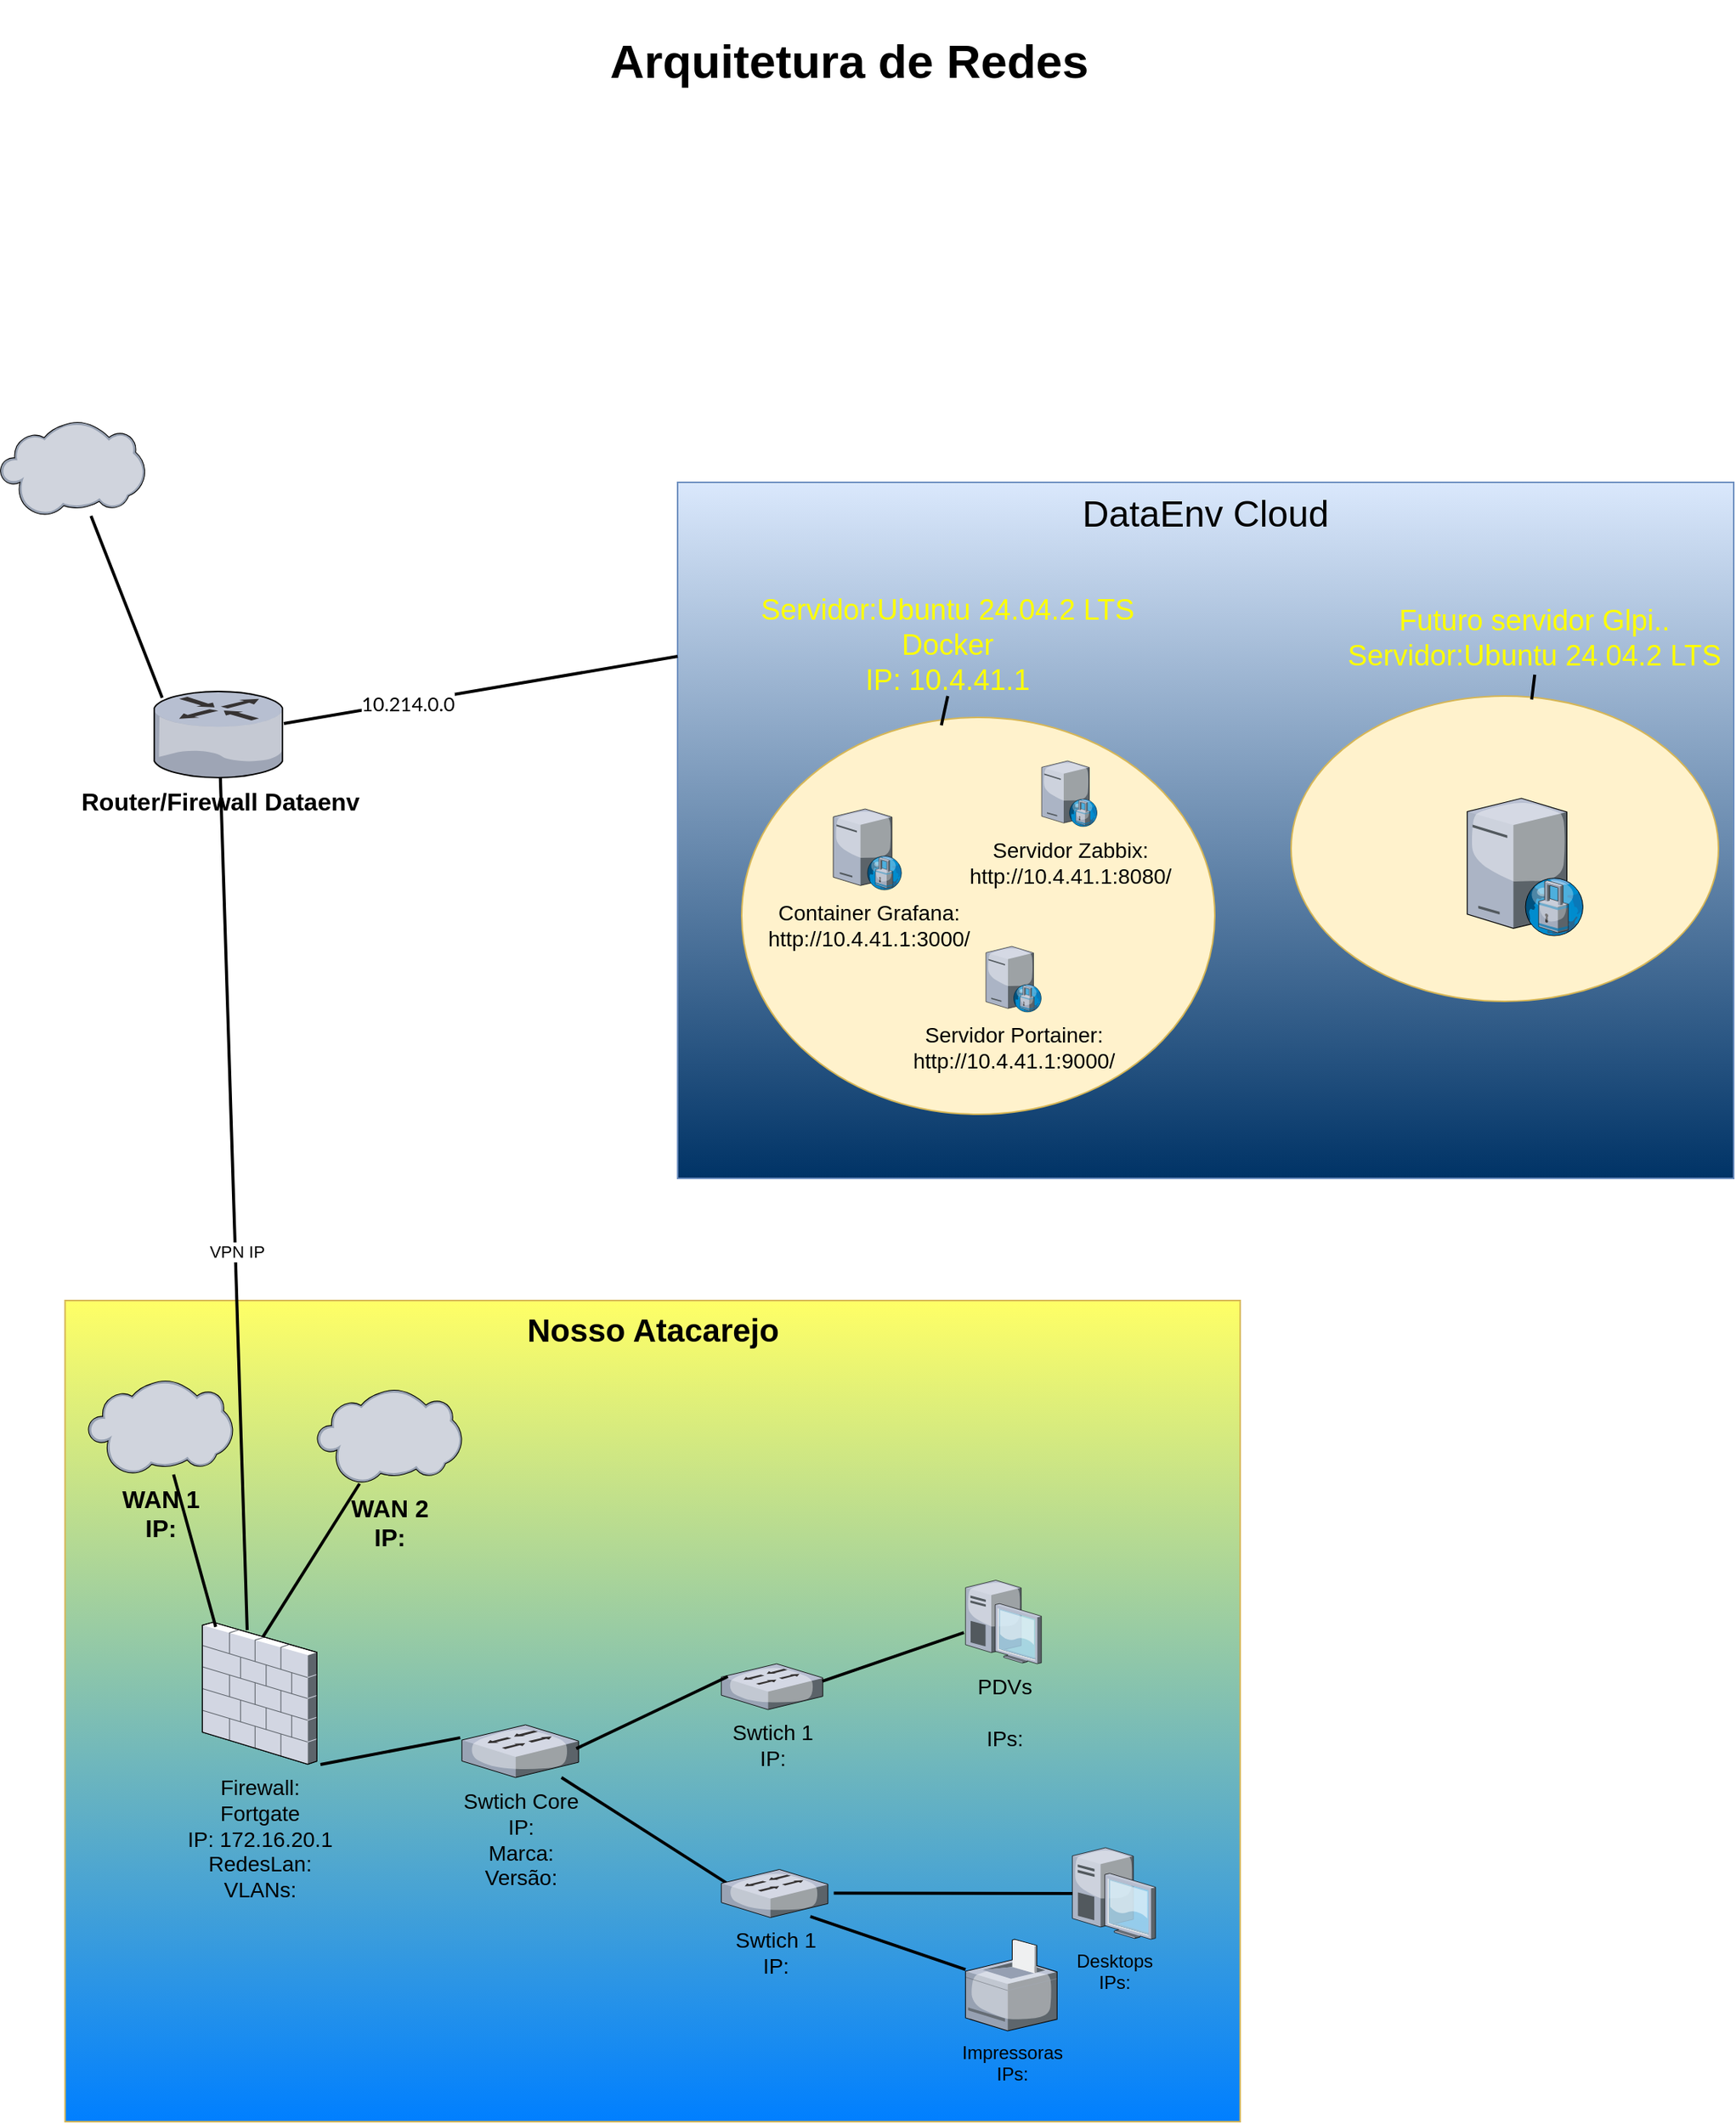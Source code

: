 <mxfile version="26.1.3">
  <diagram name="Page-1" id="e3a06f82-3646-2815-327d-82caf3d4e204">
    <mxGraphModel dx="2037" dy="1127" grid="0" gridSize="10" guides="1" tooltips="1" connect="1" arrows="1" fold="1" page="1" pageScale="1.5" pageWidth="827" pageHeight="1169" background="none" math="0" shadow="0">
      <root>
        <mxCell id="0" style=";html=1;" />
        <mxCell id="1" style=";html=1;" parent="0" />
        <mxCell id="6a7d8f32e03d9370-60" value="&lt;font style=&quot;font-size: 24px;&quot;&gt;DataEnv Cloud&lt;/font&gt;" style="whiteSpace=wrap;html=1;fillColor=#dae8fc;fontSize=14;strokeColor=#6c8ebf;verticalAlign=top;gradientColor=#003366;" parent="1" vertex="1">
          <mxGeometry x="508" y="348" width="692" height="456" as="geometry" />
        </mxCell>
        <mxCell id="eO3I2PJSA5BFwuN0Dlqp-1" value="" style="ellipse;whiteSpace=wrap;html=1;fillColor=#fff2cc;strokeColor=#d6b656;" vertex="1" parent="1">
          <mxGeometry x="550" y="502" width="310" height="260" as="geometry" />
        </mxCell>
        <mxCell id="6a7d8f32e03d9370-61" value="&lt;font style=&quot;font-size: 21px;&quot;&gt;&lt;b&gt;Nosso Atacarejo&lt;/b&gt;&lt;/font&gt;" style="whiteSpace=wrap;html=1;fillColor=#FFFF66;fontSize=14;strokeColor=#d6b656;verticalAlign=top;gradientColor=#007FFF;" parent="1" vertex="1">
          <mxGeometry x="106.64" y="884" width="770" height="538" as="geometry" />
        </mxCell>
        <mxCell id="6a7d8f32e03d9370-52" style="edgeStyle=none;rounded=0;html=1;startSize=10;endSize=10;jettySize=auto;orthogonalLoop=1;fontSize=14;endArrow=none;endFill=0;strokeWidth=2;entryX=0.391;entryY=0.056;entryDx=0;entryDy=0;entryPerimeter=0;" parent="1" source="6a7d8f32e03d9370-13" target="eO3I2PJSA5BFwuN0Dlqp-6" edge="1">
          <mxGeometry relative="1" as="geometry" />
        </mxCell>
        <mxCell id="eO3I2PJSA5BFwuN0Dlqp-28" value="VPN IP" style="edgeLabel;html=1;align=center;verticalAlign=middle;resizable=0;points=[];" vertex="1" connectable="0" parent="6a7d8f32e03d9370-52">
          <mxGeometry x="0.113" y="1" relative="1" as="geometry">
            <mxPoint as="offset" />
          </mxGeometry>
        </mxCell>
        <mxCell id="6a7d8f32e03d9370-56" style="edgeStyle=none;rounded=0;html=1;startSize=10;endSize=10;jettySize=auto;orthogonalLoop=1;fontSize=14;endArrow=none;endFill=0;strokeWidth=2;entryX=0;entryY=0.25;entryDx=0;entryDy=0;" parent="1" source="6a7d8f32e03d9370-13" target="6a7d8f32e03d9370-60" edge="1">
          <mxGeometry relative="1" as="geometry" />
        </mxCell>
        <mxCell id="eO3I2PJSA5BFwuN0Dlqp-20" value="&lt;span style=&quot;font-family: lato; font-size: 12.8px; text-align: start; text-wrap-mode: wrap;&quot;&gt;10.214.0.0&lt;/span&gt;" style="edgeLabel;html=1;align=center;verticalAlign=middle;resizable=0;points=[];" vertex="1" connectable="0" parent="6a7d8f32e03d9370-56">
          <mxGeometry x="-0.378" relative="1" as="geometry">
            <mxPoint as="offset" />
          </mxGeometry>
        </mxCell>
        <mxCell id="6a7d8f32e03d9370-13" value="&lt;font style=&quot;font-size: 16px;&quot;&gt;&lt;b&gt;Router/Firewall Dataenv&lt;/b&gt;&lt;/font&gt;" style="verticalLabelPosition=bottom;aspect=fixed;html=1;verticalAlign=top;strokeColor=none;shape=mxgraph.citrix.router;fillColor=#66B2FF;gradientColor=#0066CC;fontSize=14;" parent="1" vertex="1">
          <mxGeometry x="165" y="485.0" width="85" height="56.41" as="geometry" />
        </mxCell>
        <mxCell id="6a7d8f32e03d9370-25" value="Servidor Zabbix:&lt;br&gt;http://10.4.41.1:8080/" style="verticalLabelPosition=bottom;aspect=fixed;html=1;verticalAlign=top;strokeColor=none;shape=mxgraph.citrix.proxy_server;fillColor=#66B2FF;gradientColor=#0066CC;fontSize=14;" parent="1" vertex="1">
          <mxGeometry x="746.55" y="530.5" width="36.55" height="43" as="geometry" />
        </mxCell>
        <mxCell id="6a7d8f32e03d9370-55" style="edgeStyle=none;rounded=0;html=1;startSize=10;endSize=10;jettySize=auto;orthogonalLoop=1;fontSize=14;endArrow=none;endFill=0;strokeWidth=2;entryX=0.048;entryY=0.279;entryDx=0;entryDy=0;entryPerimeter=0;" parent="1" source="6a7d8f32e03d9370-26" target="eO3I2PJSA5BFwuN0Dlqp-8" edge="1">
          <mxGeometry relative="1" as="geometry">
            <mxPoint x="536.64" y="1292" as="targetPoint" />
          </mxGeometry>
        </mxCell>
        <mxCell id="6a7d8f32e03d9370-26" value="Swtich Core&lt;br&gt;IP:&lt;br&gt;Marca:&lt;br&gt;Versão:" style="verticalLabelPosition=bottom;aspect=fixed;html=1;verticalAlign=top;strokeColor=none;shape=mxgraph.citrix.switch;fillColor=#66B2FF;gradientColor=#0066CC;fontSize=14;" parent="1" vertex="1">
          <mxGeometry x="366.64" y="1162" width="76.48" height="34.5" as="geometry" />
        </mxCell>
        <mxCell id="eO3I2PJSA5BFwuN0Dlqp-2" value="Container Grafana:&lt;br&gt;http://10.4.41.1:3000/" style="verticalLabelPosition=bottom;aspect=fixed;html=1;verticalAlign=top;strokeColor=none;shape=mxgraph.citrix.proxy_server;fillColor=#66B2FF;gradientColor=#0066CC;fontSize=14;" vertex="1" parent="1">
          <mxGeometry x="610" y="562" width="45.05" height="53" as="geometry" />
        </mxCell>
        <mxCell id="eO3I2PJSA5BFwuN0Dlqp-4" value="&lt;font style=&quot;font-size: 19px; color: rgb(255, 255, 0);&quot;&gt;Servidor:Ubuntu 24.04.2 LTS Docker &lt;br&gt;IP: 10.4.41.1&lt;/font&gt;" style="text;html=1;align=center;verticalAlign=middle;whiteSpace=wrap;rounded=0;" vertex="1" parent="1">
          <mxGeometry x="560" y="422" width="250" height="66" as="geometry" />
        </mxCell>
        <mxCell id="eO3I2PJSA5BFwuN0Dlqp-6" value="Firewall:&lt;br&gt;Fortgate&lt;br&gt;IP:&amp;nbsp;172.16.20.1&lt;br&gt;RedesLan:&lt;br&gt;VLANs:" style="verticalLabelPosition=bottom;aspect=fixed;html=1;verticalAlign=top;strokeColor=none;shape=mxgraph.citrix.firewall;fillColor=#66B2FF;gradientColor=#0066CC;fontSize=14;" vertex="1" parent="1">
          <mxGeometry x="196.64" y="1094.75" width="75" height="93" as="geometry" />
        </mxCell>
        <mxCell id="eO3I2PJSA5BFwuN0Dlqp-7" style="edgeStyle=none;rounded=0;html=1;startSize=10;endSize=10;jettySize=auto;orthogonalLoop=1;fontSize=14;endArrow=none;endFill=0;strokeWidth=2;entryX=-0.014;entryY=0.244;entryDx=0;entryDy=0;entryPerimeter=0;exitX=1.031;exitY=1.003;exitDx=0;exitDy=0;exitPerimeter=0;" edge="1" parent="1" source="eO3I2PJSA5BFwuN0Dlqp-6" target="6a7d8f32e03d9370-26">
          <mxGeometry relative="1" as="geometry">
            <mxPoint x="367.14" y="1335" as="sourcePoint" />
            <mxPoint x="478.14" y="1307" as="targetPoint" />
          </mxGeometry>
        </mxCell>
        <mxCell id="eO3I2PJSA5BFwuN0Dlqp-8" value="Swtich 1&lt;br&gt;IP:" style="verticalLabelPosition=bottom;aspect=fixed;html=1;verticalAlign=top;strokeColor=none;shape=mxgraph.citrix.switch;fillColor=#66B2FF;gradientColor=#0066CC;fontSize=14;" vertex="1" parent="1">
          <mxGeometry x="536.64" y="1256.75" width="69.83" height="31.5" as="geometry" />
        </mxCell>
        <mxCell id="eO3I2PJSA5BFwuN0Dlqp-9" value="Swtich 1&lt;br&gt;IP:" style="verticalLabelPosition=bottom;aspect=fixed;html=1;verticalAlign=top;strokeColor=none;shape=mxgraph.citrix.switch;fillColor=#66B2FF;gradientColor=#0066CC;fontSize=14;" vertex="1" parent="1">
          <mxGeometry x="536.64" y="1122" width="66.5" height="30" as="geometry" />
        </mxCell>
        <mxCell id="eO3I2PJSA5BFwuN0Dlqp-10" style="edgeStyle=none;rounded=0;html=1;startSize=10;endSize=10;jettySize=auto;orthogonalLoop=1;fontSize=14;endArrow=none;endFill=0;strokeWidth=2;entryX=0.064;entryY=0.279;entryDx=0;entryDy=0;entryPerimeter=0;exitX=0.98;exitY=0.451;exitDx=0;exitDy=0;exitPerimeter=0;" edge="1" parent="1" source="6a7d8f32e03d9370-26" target="eO3I2PJSA5BFwuN0Dlqp-9">
          <mxGeometry relative="1" as="geometry">
            <mxPoint x="488.64" y="1203" as="sourcePoint" />
            <mxPoint x="559.64" y="1259" as="targetPoint" />
          </mxGeometry>
        </mxCell>
        <mxCell id="eO3I2PJSA5BFwuN0Dlqp-12" value="PDVs&lt;br&gt;&lt;br&gt;IPs:" style="verticalLabelPosition=bottom;aspect=fixed;html=1;verticalAlign=top;strokeColor=none;shape=mxgraph.citrix.desktop;fillColor=#66B2FF;gradientColor=#0066CC;fontSize=14;" vertex="1" parent="1">
          <mxGeometry x="696.64" y="1067.25" width="49.73" height="54.75" as="geometry" />
        </mxCell>
        <mxCell id="eO3I2PJSA5BFwuN0Dlqp-13" style="edgeStyle=none;rounded=0;html=1;startSize=10;endSize=10;jettySize=auto;orthogonalLoop=1;fontSize=14;endArrow=none;endFill=0;strokeWidth=2;exitX=0.995;exitY=0.382;exitDx=0;exitDy=0;exitPerimeter=0;entryX=-0.021;entryY=0.626;entryDx=0;entryDy=0;entryPerimeter=0;" edge="1" parent="1" source="eO3I2PJSA5BFwuN0Dlqp-9" target="eO3I2PJSA5BFwuN0Dlqp-12">
          <mxGeometry relative="1" as="geometry">
            <mxPoint x="610.64" y="1164.25" as="sourcePoint" />
            <mxPoint x="796.64" y="1161.25" as="targetPoint" />
          </mxGeometry>
        </mxCell>
        <mxCell id="eO3I2PJSA5BFwuN0Dlqp-14" value="&lt;font style=&quot;font-size: 16px;&quot;&gt;&lt;b&gt;WAN 1&lt;br&gt;IP:&lt;/b&gt;&lt;/font&gt;" style="verticalLabelPosition=bottom;sketch=0;aspect=fixed;html=1;verticalAlign=top;strokeColor=none;align=center;outlineConnect=0;shape=mxgraph.citrix.cloud;" vertex="1" parent="1">
          <mxGeometry x="121.64" y="936" width="95" height="62" as="geometry" />
        </mxCell>
        <mxCell id="eO3I2PJSA5BFwuN0Dlqp-15" style="edgeStyle=none;rounded=0;html=1;startSize=10;endSize=10;jettySize=auto;orthogonalLoop=1;fontSize=14;endArrow=none;endFill=0;strokeWidth=2;exitX=0.116;exitY=0.033;exitDx=0;exitDy=0;exitPerimeter=0;" edge="1" parent="1" source="eO3I2PJSA5BFwuN0Dlqp-6" target="eO3I2PJSA5BFwuN0Dlqp-14">
          <mxGeometry relative="1" as="geometry">
            <mxPoint x="343.64" y="1204" as="sourcePoint" />
            <mxPoint x="390.64" y="1232" as="targetPoint" />
          </mxGeometry>
        </mxCell>
        <mxCell id="eO3I2PJSA5BFwuN0Dlqp-18" value="&lt;font style=&quot;font-size: 16px;&quot;&gt;&lt;b&gt;WAN 2&lt;br&gt;IP:&lt;/b&gt;&lt;/font&gt;" style="verticalLabelPosition=bottom;sketch=0;aspect=fixed;html=1;verticalAlign=top;strokeColor=none;align=center;outlineConnect=0;shape=mxgraph.citrix.cloud;" vertex="1" parent="1">
          <mxGeometry x="271.64" y="942" width="95" height="62" as="geometry" />
        </mxCell>
        <mxCell id="eO3I2PJSA5BFwuN0Dlqp-19" style="edgeStyle=none;rounded=0;html=1;startSize=10;endSize=10;jettySize=auto;orthogonalLoop=1;fontSize=14;endArrow=none;endFill=0;strokeWidth=2;exitX=0.528;exitY=0.104;exitDx=0;exitDy=0;exitPerimeter=0;" edge="1" parent="1" target="eO3I2PJSA5BFwuN0Dlqp-18" source="eO3I2PJSA5BFwuN0Dlqp-6">
          <mxGeometry relative="1" as="geometry">
            <mxPoint x="380.64" y="1104" as="sourcePoint" />
            <mxPoint x="505.64" y="1232" as="targetPoint" />
          </mxGeometry>
        </mxCell>
        <mxCell id="eO3I2PJSA5BFwuN0Dlqp-23" value="&lt;h2&gt;&lt;font style=&quot;font-size: 31px;&quot;&gt;Arquitetura de Redes&lt;/font&gt;&lt;/h2&gt;" style="text;html=1;align=center;verticalAlign=middle;resizable=0;points=[];autosize=1;strokeColor=none;fillColor=none;" vertex="1" parent="1">
          <mxGeometry x="450" y="32" width="340" height="80" as="geometry" />
        </mxCell>
        <mxCell id="eO3I2PJSA5BFwuN0Dlqp-24" value="Impressoras&lt;br&gt;IPs:" style="verticalLabelPosition=bottom;sketch=0;aspect=fixed;html=1;verticalAlign=top;strokeColor=none;align=center;outlineConnect=0;shape=mxgraph.citrix.printer;" vertex="1" parent="1">
          <mxGeometry x="696.64" y="1302.5" width="60" height="60" as="geometry" />
        </mxCell>
        <mxCell id="eO3I2PJSA5BFwuN0Dlqp-25" value="Desktops&lt;br&gt;IPs:" style="verticalLabelPosition=bottom;sketch=0;aspect=fixed;html=1;verticalAlign=top;strokeColor=none;align=center;outlineConnect=0;shape=mxgraph.citrix.desktop;" vertex="1" parent="1">
          <mxGeometry x="766.64" y="1242.5" width="54.49" height="60" as="geometry" />
        </mxCell>
        <mxCell id="eO3I2PJSA5BFwuN0Dlqp-26" style="edgeStyle=none;rounded=0;html=1;startSize=10;endSize=10;jettySize=auto;orthogonalLoop=1;fontSize=14;endArrow=none;endFill=0;strokeWidth=2;exitX=1.055;exitY=0.491;exitDx=0;exitDy=0;exitPerimeter=0;" edge="1" parent="1" source="eO3I2PJSA5BFwuN0Dlqp-8" target="eO3I2PJSA5BFwuN0Dlqp-25">
          <mxGeometry relative="1" as="geometry">
            <mxPoint x="622.64" y="1179" as="sourcePoint" />
            <mxPoint x="735.64" y="1177" as="targetPoint" />
          </mxGeometry>
        </mxCell>
        <mxCell id="eO3I2PJSA5BFwuN0Dlqp-27" style="edgeStyle=none;rounded=0;html=1;startSize=10;endSize=10;jettySize=auto;orthogonalLoop=1;fontSize=14;endArrow=none;endFill=0;strokeWidth=2;entryX=0.835;entryY=0.979;entryDx=0;entryDy=0;entryPerimeter=0;" edge="1" parent="1" source="eO3I2PJSA5BFwuN0Dlqp-24" target="eO3I2PJSA5BFwuN0Dlqp-8">
          <mxGeometry relative="1" as="geometry">
            <mxPoint x="632.64" y="1189" as="sourcePoint" />
            <mxPoint x="745.64" y="1187" as="targetPoint" />
          </mxGeometry>
        </mxCell>
        <mxCell id="eO3I2PJSA5BFwuN0Dlqp-29" value="" style="verticalLabelPosition=bottom;sketch=0;aspect=fixed;html=1;verticalAlign=top;strokeColor=none;align=center;outlineConnect=0;shape=mxgraph.citrix.cloud;" vertex="1" parent="1">
          <mxGeometry x="64" y="308" width="95" height="62" as="geometry" />
        </mxCell>
        <mxCell id="eO3I2PJSA5BFwuN0Dlqp-30" style="edgeStyle=none;rounded=0;html=1;startSize=10;endSize=10;jettySize=auto;orthogonalLoop=1;fontSize=14;endArrow=none;endFill=0;strokeWidth=2;exitX=0.062;exitY=0.073;exitDx=0;exitDy=0;exitPerimeter=0;" edge="1" parent="1" source="6a7d8f32e03d9370-13" target="eO3I2PJSA5BFwuN0Dlqp-29">
          <mxGeometry relative="1" as="geometry">
            <mxPoint x="290" y="319.13" as="sourcePoint" />
            <mxPoint x="372" y="227.13" as="targetPoint" />
          </mxGeometry>
        </mxCell>
        <mxCell id="eO3I2PJSA5BFwuN0Dlqp-31" style="edgeStyle=none;rounded=0;html=1;startSize=10;endSize=10;jettySize=auto;orthogonalLoop=1;fontSize=14;endArrow=none;endFill=0;strokeWidth=2;entryX=0.5;entryY=1;entryDx=0;entryDy=0;exitX=0.422;exitY=0.02;exitDx=0;exitDy=0;exitPerimeter=0;" edge="1" parent="1" source="eO3I2PJSA5BFwuN0Dlqp-1" target="eO3I2PJSA5BFwuN0Dlqp-4">
          <mxGeometry relative="1" as="geometry">
            <mxPoint x="626.78" y="617" as="sourcePoint" />
            <mxPoint x="606.78" y="728" as="targetPoint" />
          </mxGeometry>
        </mxCell>
        <mxCell id="eO3I2PJSA5BFwuN0Dlqp-33" value="Servidor Portainer:&lt;br&gt;http://10.4.41.1:9000/" style="verticalLabelPosition=bottom;aspect=fixed;html=1;verticalAlign=top;strokeColor=none;shape=mxgraph.citrix.proxy_server;fillColor=#66B2FF;gradientColor=#0066CC;fontSize=14;" vertex="1" parent="1">
          <mxGeometry x="710" y="652" width="36.55" height="43" as="geometry" />
        </mxCell>
        <mxCell id="eO3I2PJSA5BFwuN0Dlqp-35" value="" style="ellipse;whiteSpace=wrap;html=1;fillColor=#fff2cc;strokeColor=#d6b656;" vertex="1" parent="1">
          <mxGeometry x="910" y="488" width="280" height="200" as="geometry" />
        </mxCell>
        <mxCell id="eO3I2PJSA5BFwuN0Dlqp-37" value="" style="verticalLabelPosition=bottom;aspect=fixed;html=1;verticalAlign=top;strokeColor=none;shape=mxgraph.citrix.proxy_server;fillColor=#66B2FF;gradientColor=#0066CC;fontSize=14;" vertex="1" parent="1">
          <mxGeometry x="1025.38" y="555" width="76.5" height="90" as="geometry" />
        </mxCell>
        <mxCell id="eO3I2PJSA5BFwuN0Dlqp-38" value="&lt;font color=&quot;#ffff00&quot;&gt;&lt;span style=&quot;font-size: 19px;&quot;&gt;Futuro servidor Glpi..&lt;br&gt;&lt;/span&gt;&lt;span style=&quot;font-size: 19px;&quot;&gt;Servidor:Ubuntu 24.04.2 LTS&lt;/span&gt;&lt;span style=&quot;font-size: 19px;&quot;&gt;&lt;/span&gt;&lt;/font&gt;" style="text;html=1;align=center;verticalAlign=middle;whiteSpace=wrap;rounded=0;" vertex="1" parent="1">
          <mxGeometry x="939.25" y="426" width="260.75" height="48" as="geometry" />
        </mxCell>
        <mxCell id="eO3I2PJSA5BFwuN0Dlqp-39" style="edgeStyle=none;rounded=0;html=1;startSize=10;endSize=10;jettySize=auto;orthogonalLoop=1;fontSize=14;endArrow=none;endFill=0;strokeWidth=2;entryX=0.5;entryY=1;entryDx=0;entryDy=0;exitX=0.563;exitY=0.011;exitDx=0;exitDy=0;exitPerimeter=0;" edge="1" parent="1" source="eO3I2PJSA5BFwuN0Dlqp-35" target="eO3I2PJSA5BFwuN0Dlqp-38">
          <mxGeometry relative="1" as="geometry">
            <mxPoint x="956.78" y="583" as="sourcePoint" />
            <mxPoint x="936.78" y="694" as="targetPoint" />
          </mxGeometry>
        </mxCell>
      </root>
    </mxGraphModel>
  </diagram>
</mxfile>
